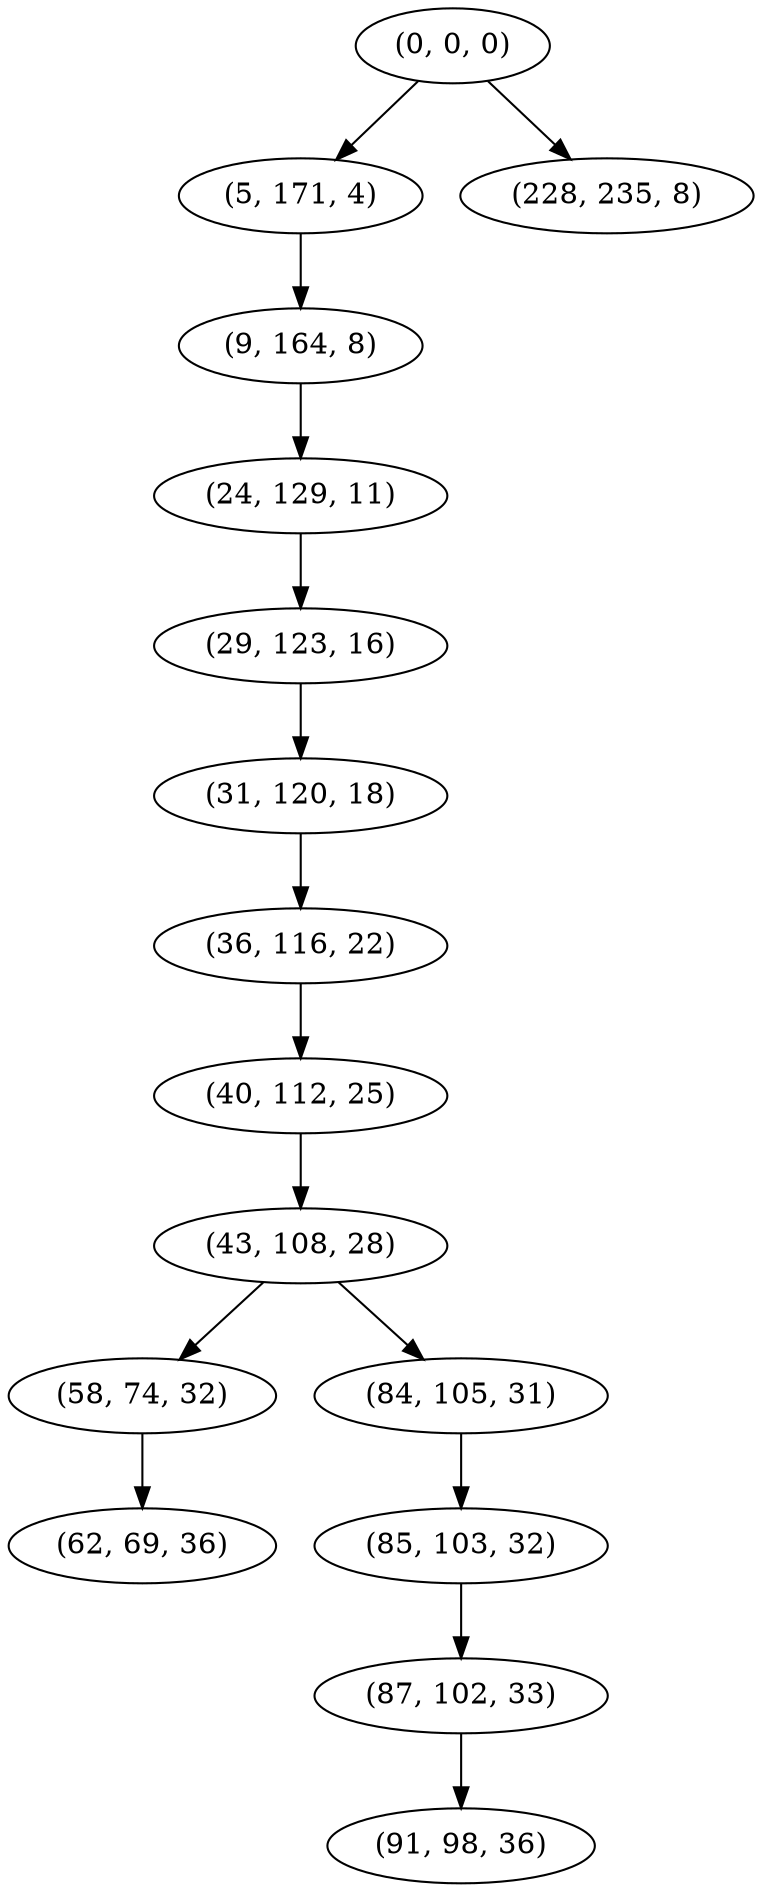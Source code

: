 digraph tree {
    "(0, 0, 0)";
    "(5, 171, 4)";
    "(9, 164, 8)";
    "(24, 129, 11)";
    "(29, 123, 16)";
    "(31, 120, 18)";
    "(36, 116, 22)";
    "(40, 112, 25)";
    "(43, 108, 28)";
    "(58, 74, 32)";
    "(62, 69, 36)";
    "(84, 105, 31)";
    "(85, 103, 32)";
    "(87, 102, 33)";
    "(91, 98, 36)";
    "(228, 235, 8)";
    "(0, 0, 0)" -> "(5, 171, 4)";
    "(0, 0, 0)" -> "(228, 235, 8)";
    "(5, 171, 4)" -> "(9, 164, 8)";
    "(9, 164, 8)" -> "(24, 129, 11)";
    "(24, 129, 11)" -> "(29, 123, 16)";
    "(29, 123, 16)" -> "(31, 120, 18)";
    "(31, 120, 18)" -> "(36, 116, 22)";
    "(36, 116, 22)" -> "(40, 112, 25)";
    "(40, 112, 25)" -> "(43, 108, 28)";
    "(43, 108, 28)" -> "(58, 74, 32)";
    "(43, 108, 28)" -> "(84, 105, 31)";
    "(58, 74, 32)" -> "(62, 69, 36)";
    "(84, 105, 31)" -> "(85, 103, 32)";
    "(85, 103, 32)" -> "(87, 102, 33)";
    "(87, 102, 33)" -> "(91, 98, 36)";
}
